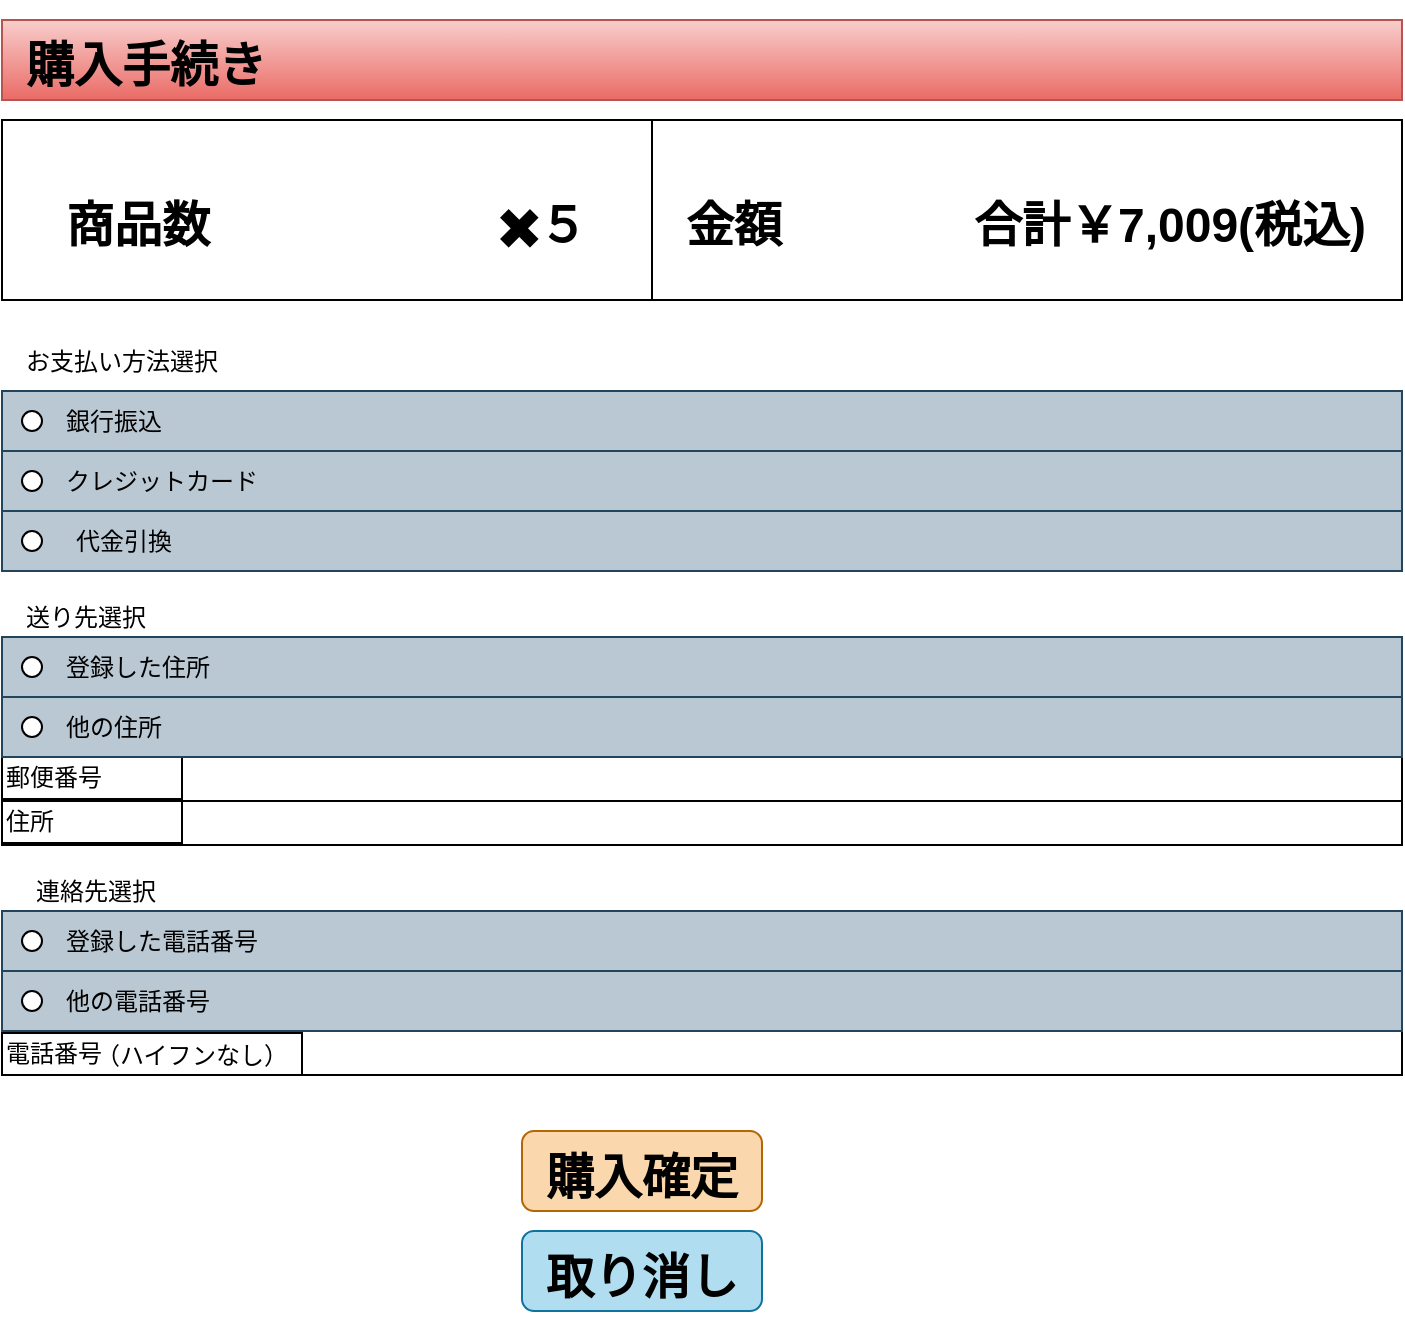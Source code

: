 <mxfile version="10.8.5" type="github"><diagram id="Ht9EcekFIHFjRz9MwYSq" name="Page-1"><mxGraphModel dx="737" dy="648" grid="1" gridSize="10" guides="1" tooltips="1" connect="1" arrows="1" fold="1" page="1" pageScale="1" pageWidth="1169" pageHeight="1654" math="0" shadow="0"><root><mxCell id="0"/><mxCell id="1" parent="0"/><mxCell id="4ins6YblSZ3x6_fa4jHJ-1" value="" style="rounded=0;whiteSpace=wrap;html=1;strokeWidth=1;fillColor=#f8cecc;align=left;strokeColor=#b85450;gradientColor=#ea6b66;" parent="1" vertex="1"><mxGeometry x="20" y="20" width="700" height="40" as="geometry"/></mxCell><mxCell id="4ins6YblSZ3x6_fa4jHJ-2" value="&lt;h1&gt;購入手続き&lt;/h1&gt;" style="text;html=1;resizable=0;points=[];autosize=1;align=left;verticalAlign=top;spacingTop=-4;" parent="1" vertex="1"><mxGeometry x="30" y="10" width="140" height="50" as="geometry"/></mxCell><mxCell id="4ins6YblSZ3x6_fa4jHJ-6" value="" style="rounded=0;whiteSpace=wrap;html=1;strokeWidth=1;fillColor=none;gradientColor=none;align=left;" parent="1" vertex="1"><mxGeometry x="20" y="70" width="700" height="90" as="geometry"/></mxCell><mxCell id="4ins6YblSZ3x6_fa4jHJ-16" value="" style="rounded=0;whiteSpace=wrap;html=1;strokeWidth=1;fillColor=#bac8d3;align=left;strokeColor=#23445d;" parent="1" vertex="1"><mxGeometry x="20" y="205.5" width="700" height="30" as="geometry"/></mxCell><mxCell id="4ins6YblSZ3x6_fa4jHJ-19" value="お支払い方法選択" style="text;html=1;resizable=0;points=[];autosize=1;align=left;verticalAlign=top;spacingTop=-4;" parent="1" vertex="1"><mxGeometry x="30" y="180.5" width="110" height="20" as="geometry"/></mxCell><mxCell id="4ins6YblSZ3x6_fa4jHJ-22" value="" style="rounded=0;whiteSpace=wrap;html=1;strokeWidth=1;fillColor=#bac8d3;align=left;strokeColor=#23445d;" parent="1" vertex="1"><mxGeometry x="20" y="235.5" width="700" height="30" as="geometry"/></mxCell><mxCell id="4ins6YblSZ3x6_fa4jHJ-23" value="" style="rounded=0;whiteSpace=wrap;html=1;strokeWidth=1;fillColor=#bac8d3;align=left;strokeColor=#23445d;" parent="1" vertex="1"><mxGeometry x="20" y="265.5" width="700" height="30" as="geometry"/></mxCell><mxCell id="4ins6YblSZ3x6_fa4jHJ-25" value="銀行振込" style="text;html=1;resizable=0;points=[];autosize=1;align=left;verticalAlign=top;spacingTop=-4;" parent="1" vertex="1"><mxGeometry x="50" y="210.5" width="60" height="20" as="geometry"/></mxCell><mxCell id="4ins6YblSZ3x6_fa4jHJ-26" value="クレジットカード" style="text;html=1;resizable=0;points=[];autosize=1;align=left;verticalAlign=top;spacingTop=-4;" parent="1" vertex="1"><mxGeometry x="50" y="240.5" width="110" height="20" as="geometry"/></mxCell><mxCell id="4ins6YblSZ3x6_fa4jHJ-27" value="代金引換" style="text;html=1;resizable=0;points=[];autosize=1;align=left;verticalAlign=top;spacingTop=-4;" parent="1" vertex="1"><mxGeometry x="55" y="270.5" width="60" height="20" as="geometry"/></mxCell><mxCell id="4ins6YblSZ3x6_fa4jHJ-30" value="" style="ellipse;whiteSpace=wrap;html=1;aspect=fixed;strokeWidth=1;align=left;" parent="1" vertex="1"><mxGeometry x="30" y="215.5" width="10" height="10" as="geometry"/></mxCell><mxCell id="4ins6YblSZ3x6_fa4jHJ-31" value="" style="ellipse;whiteSpace=wrap;html=1;aspect=fixed;strokeWidth=1;align=left;" parent="1" vertex="1"><mxGeometry x="30" y="245.5" width="10" height="10" as="geometry"/></mxCell><mxCell id="4ins6YblSZ3x6_fa4jHJ-32" value="" style="ellipse;whiteSpace=wrap;html=1;aspect=fixed;strokeWidth=1;align=left;" parent="1" vertex="1"><mxGeometry x="30" y="275.5" width="10" height="10" as="geometry"/></mxCell><mxCell id="4ins6YblSZ3x6_fa4jHJ-34" value="" style="rounded=1;whiteSpace=wrap;html=1;strokeWidth=1;fillColor=#fad7ac;align=left;strokeColor=#b46504;" parent="1" vertex="1"><mxGeometry x="280" y="575.5" width="120" height="40" as="geometry"/></mxCell><mxCell id="4ins6YblSZ3x6_fa4jHJ-36" value="" style="rounded=1;whiteSpace=wrap;html=1;strokeWidth=1;fillColor=#b1ddf0;align=left;strokeColor=#10739e;" parent="1" vertex="1"><mxGeometry x="280" y="625.5" width="120" height="40" as="geometry"/></mxCell><mxCell id="4ins6YblSZ3x6_fa4jHJ-37" value="&lt;h1&gt;購入確定&lt;/h1&gt;" style="text;html=1;resizable=0;points=[];autosize=1;align=left;verticalAlign=top;spacingTop=-4;" parent="1" vertex="1"><mxGeometry x="290" y="565.5" width="110" height="50" as="geometry"/></mxCell><mxCell id="4ins6YblSZ3x6_fa4jHJ-38" value="&lt;h1&gt;取り消し&lt;/h1&gt;" style="text;html=1;resizable=0;points=[];autosize=1;align=left;verticalAlign=top;spacingTop=-4;" parent="1" vertex="1"><mxGeometry x="290" y="615.5" width="110" height="50" as="geometry"/></mxCell><mxCell id="4ins6YblSZ3x6_fa4jHJ-75" value="送り先選択" style="text;html=1;resizable=0;points=[];autosize=1;align=left;verticalAlign=top;spacingTop=-4;" parent="1" vertex="1"><mxGeometry x="30" y="308.5" width="80" height="20" as="geometry"/></mxCell><mxCell id="4ins6YblSZ3x6_fa4jHJ-106" value="" style="rounded=0;whiteSpace=wrap;html=1;strokeWidth=1;fillColor=none;gradientColor=none;align=left;" parent="1" vertex="1"><mxGeometry x="20" y="388.5" width="700" height="22" as="geometry"/></mxCell><mxCell id="4ins6YblSZ3x6_fa4jHJ-108" value="" style="rounded=0;whiteSpace=wrap;html=1;strokeWidth=1;fillColor=none;gradientColor=none;align=left;" parent="1" vertex="1"><mxGeometry x="20" y="410.5" width="700" height="22" as="geometry"/></mxCell><mxCell id="4ins6YblSZ3x6_fa4jHJ-110" value="郵便番号" style="rounded=0;whiteSpace=wrap;html=1;strokeWidth=1;fillColor=none;gradientColor=none;align=left;" parent="1" vertex="1"><mxGeometry x="20" y="388.5" width="90" height="21" as="geometry"/></mxCell><mxCell id="4ins6YblSZ3x6_fa4jHJ-111" value="住所" style="rounded=0;whiteSpace=wrap;html=1;strokeWidth=1;fillColor=none;gradientColor=none;align=left;" parent="1" vertex="1"><mxGeometry x="20" y="410.5" width="90" height="21" as="geometry"/></mxCell><mxCell id="4ins6YblSZ3x6_fa4jHJ-115" value="連絡先選択" style="text;html=1;resizable=0;points=[];autosize=1;align=left;verticalAlign=top;spacingTop=-4;" parent="1" vertex="1"><mxGeometry x="35" y="445.5" width="80" height="20" as="geometry"/></mxCell><mxCell id="4ins6YblSZ3x6_fa4jHJ-118" value="" style="rounded=0;whiteSpace=wrap;html=1;strokeWidth=1;fillColor=none;gradientColor=none;align=left;" parent="1" vertex="1"><mxGeometry x="20" y="525.5" width="700" height="22" as="geometry"/></mxCell><mxCell id="4ins6YblSZ3x6_fa4jHJ-119" value="電話番号" style="rounded=0;whiteSpace=wrap;html=1;strokeWidth=1;fillColor=none;gradientColor=none;align=left;" parent="1" vertex="1"><mxGeometry x="20" y="526.5" width="150" height="21" as="geometry"/></mxCell><mxCell id="uv4AISfJyhdKRg201pDT-1" value="" style="rounded=0;whiteSpace=wrap;html=1;strokeWidth=1;fillColor=#bac8d3;align=left;strokeColor=#23445d;" vertex="1" parent="1"><mxGeometry x="20" y="328.5" width="700" height="30" as="geometry"/></mxCell><mxCell id="uv4AISfJyhdKRg201pDT-2" value="" style="rounded=0;whiteSpace=wrap;html=1;strokeWidth=1;fillColor=#bac8d3;align=left;strokeColor=#23445d;" vertex="1" parent="1"><mxGeometry x="20" y="358.5" width="700" height="30" as="geometry"/></mxCell><mxCell id="uv4AISfJyhdKRg201pDT-3" value="登録した住所" style="text;html=1;resizable=0;points=[];autosize=1;align=left;verticalAlign=top;spacingTop=-4;" vertex="1" parent="1"><mxGeometry x="50" y="333.5" width="90" height="20" as="geometry"/></mxCell><mxCell id="uv4AISfJyhdKRg201pDT-4" value="他の住所" style="text;html=1;resizable=0;points=[];autosize=1;align=left;verticalAlign=top;spacingTop=-4;" vertex="1" parent="1"><mxGeometry x="50" y="363.5" width="60" height="20" as="geometry"/></mxCell><mxCell id="uv4AISfJyhdKRg201pDT-5" value="" style="ellipse;whiteSpace=wrap;html=1;aspect=fixed;strokeWidth=1;align=left;" vertex="1" parent="1"><mxGeometry x="30" y="338.5" width="10" height="10" as="geometry"/></mxCell><mxCell id="uv4AISfJyhdKRg201pDT-6" value="" style="ellipse;whiteSpace=wrap;html=1;aspect=fixed;strokeWidth=1;align=left;" vertex="1" parent="1"><mxGeometry x="30" y="368.5" width="10" height="10" as="geometry"/></mxCell><mxCell id="uv4AISfJyhdKRg201pDT-8" value="" style="rounded=0;whiteSpace=wrap;html=1;strokeWidth=1;fillColor=#bac8d3;align=left;strokeColor=#23445d;" vertex="1" parent="1"><mxGeometry x="20" y="465.5" width="700" height="30" as="geometry"/></mxCell><mxCell id="uv4AISfJyhdKRg201pDT-9" value="" style="rounded=0;whiteSpace=wrap;html=1;strokeWidth=1;fillColor=#bac8d3;align=left;strokeColor=#23445d;" vertex="1" parent="1"><mxGeometry x="20" y="495.5" width="700" height="30" as="geometry"/></mxCell><mxCell id="uv4AISfJyhdKRg201pDT-10" value="登録した電話番号" style="text;html=1;resizable=0;points=[];autosize=1;align=left;verticalAlign=top;spacingTop=-4;" vertex="1" parent="1"><mxGeometry x="50" y="470.5" width="110" height="20" as="geometry"/></mxCell><mxCell id="uv4AISfJyhdKRg201pDT-11" value="他の電話番号" style="text;html=1;resizable=0;points=[];autosize=1;align=left;verticalAlign=top;spacingTop=-4;" vertex="1" parent="1"><mxGeometry x="50" y="500.5" width="90" height="20" as="geometry"/></mxCell><mxCell id="uv4AISfJyhdKRg201pDT-12" value="" style="ellipse;whiteSpace=wrap;html=1;aspect=fixed;strokeWidth=1;align=left;" vertex="1" parent="1"><mxGeometry x="30" y="475.5" width="10" height="10" as="geometry"/></mxCell><mxCell id="uv4AISfJyhdKRg201pDT-13" value="" style="ellipse;whiteSpace=wrap;html=1;aspect=fixed;strokeWidth=1;align=left;" vertex="1" parent="1"><mxGeometry x="30" y="505.5" width="10" height="10" as="geometry"/></mxCell><mxCell id="uv4AISfJyhdKRg201pDT-14" value="（ハイフンなし）" style="text;html=1;resizable=0;points=[];autosize=1;align=left;verticalAlign=top;spacingTop=-4;" vertex="1" parent="1"><mxGeometry x="65" y="527.5" width="110" height="20" as="geometry"/></mxCell><mxCell id="uv4AISfJyhdKRg201pDT-17" value="&lt;h1&gt;商品数　　　　　　✖️５&lt;/h1&gt;" style="text;html=1;resizable=0;points=[];autosize=1;align=left;verticalAlign=top;spacingTop=-4;" vertex="1" parent="1"><mxGeometry x="50" y="90" width="280" height="50" as="geometry"/></mxCell><mxCell id="uv4AISfJyhdKRg201pDT-19" value="" style="rounded=0;whiteSpace=wrap;html=1;strokeWidth=1;fillColor=none;gradientColor=none;align=left;" vertex="1" parent="1"><mxGeometry x="345" y="70" width="375" height="90" as="geometry"/></mxCell><mxCell id="uv4AISfJyhdKRg201pDT-21" value="&lt;h1&gt;金額　　　　合計￥7,009(税込)&lt;/h1&gt;" style="text;html=1;resizable=0;points=[];autosize=1;align=left;verticalAlign=top;spacingTop=-4;" vertex="1" parent="1"><mxGeometry x="360" y="90" width="360" height="50" as="geometry"/></mxCell></root></mxGraphModel></diagram></mxfile>